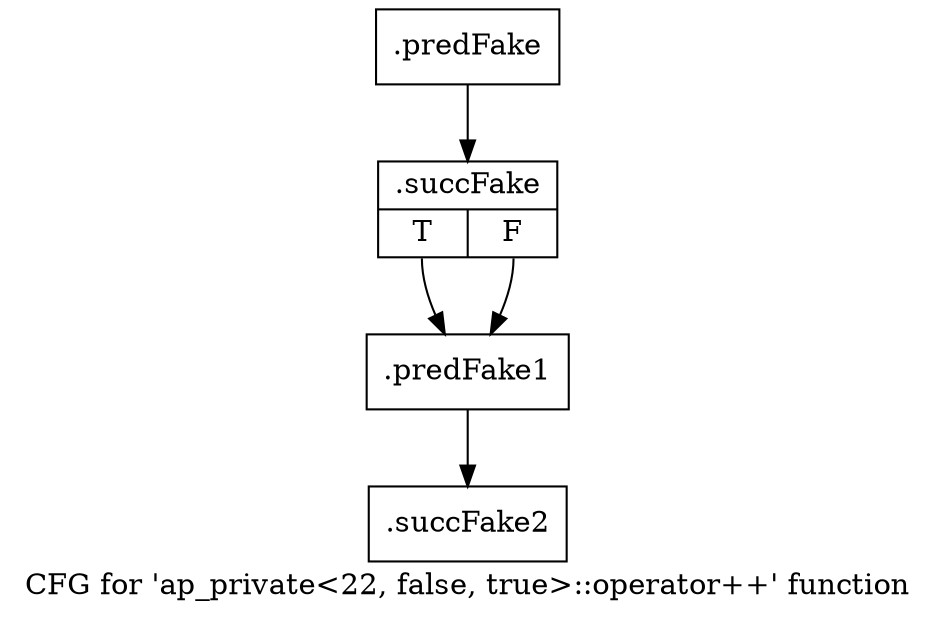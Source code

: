 digraph "CFG for 'ap_private\<22, false, true\>::operator++' function" {
	label="CFG for 'ap_private\<22, false, true\>::operator++' function";

	Node0x575fae0 [shape=record,filename="",linenumber="",label="{.predFake}"];
	Node0x575fae0 -> Node0x50e4960[ callList="" memoryops="" filename="/mnt/xilinx/Vitis_HLS/2021.2/include/etc/ap_private.h" execusionnum="0"];
	Node0x50e4960 [shape=record,filename="/mnt/xilinx/Vitis_HLS/2021.2/include/etc/ap_private.h",linenumber="1798",label="{.succFake|{<s0>T|<s1>F}}"];
	Node0x50e4960:s0 -> Node0x57605d0;
	Node0x50e4960:s1 -> Node0x57605d0[ callList="" memoryops="" filename="/mnt/xilinx/Vitis_HLS/2021.2/include/etc/ap_private.h" execusionnum="0"];
	Node0x57605d0 [shape=record,filename="/mnt/xilinx/Vitis_HLS/2021.2/include/etc/ap_private.h",linenumber="1798",label="{.predFake1}"];
	Node0x57605d0 -> Node0x50e4a00[ callList="" memoryops="" filename="/mnt/xilinx/Vitis_HLS/2021.2/include/etc/ap_private.h" execusionnum="0"];
	Node0x50e4a00 [shape=record,filename="/mnt/xilinx/Vitis_HLS/2021.2/include/etc/ap_private.h",linenumber="1798",label="{.succFake2}"];
}
